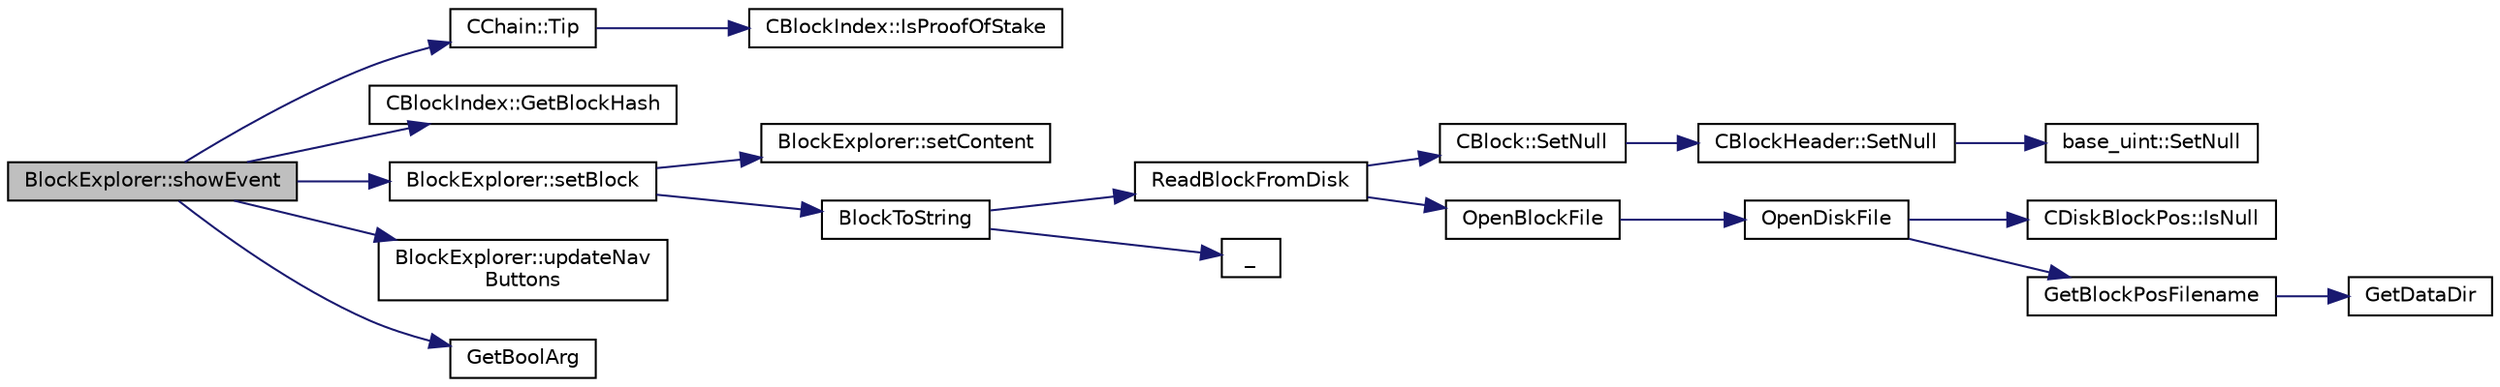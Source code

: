 digraph "BlockExplorer::showEvent"
{
  edge [fontname="Helvetica",fontsize="10",labelfontname="Helvetica",labelfontsize="10"];
  node [fontname="Helvetica",fontsize="10",shape=record];
  rankdir="LR";
  Node291 [label="BlockExplorer::showEvent",height=0.2,width=0.4,color="black", fillcolor="grey75", style="filled", fontcolor="black"];
  Node291 -> Node292 [color="midnightblue",fontsize="10",style="solid",fontname="Helvetica"];
  Node292 [label="CChain::Tip",height=0.2,width=0.4,color="black", fillcolor="white", style="filled",URL="$class_c_chain.html#a40ccefec14f8f3195c08c827af8cf412",tooltip="Returns the index entry for the tip of this chain, or NULL if none. "];
  Node292 -> Node293 [color="midnightblue",fontsize="10",style="solid",fontname="Helvetica"];
  Node293 [label="CBlockIndex::IsProofOfStake",height=0.2,width=0.4,color="black", fillcolor="white", style="filled",URL="$class_c_block_index.html#a2438a891e9d43821c0d99e1bdac56fde"];
  Node291 -> Node294 [color="midnightblue",fontsize="10",style="solid",fontname="Helvetica"];
  Node294 [label="CBlockIndex::GetBlockHash",height=0.2,width=0.4,color="black", fillcolor="white", style="filled",URL="$class_c_block_index.html#a98490a2788c65cdd6ae9002b004dd74c"];
  Node291 -> Node295 [color="midnightblue",fontsize="10",style="solid",fontname="Helvetica"];
  Node295 [label="BlockExplorer::setBlock",height=0.2,width=0.4,color="black", fillcolor="white", style="filled",URL="$class_block_explorer.html#ac6dea0edb51e7410dacc99feaf9af916"];
  Node295 -> Node296 [color="midnightblue",fontsize="10",style="solid",fontname="Helvetica"];
  Node296 [label="BlockExplorer::setContent",height=0.2,width=0.4,color="black", fillcolor="white", style="filled",URL="$class_block_explorer.html#ac46af3a727258870e7ce742210bfd13d"];
  Node295 -> Node297 [color="midnightblue",fontsize="10",style="solid",fontname="Helvetica"];
  Node297 [label="BlockToString",height=0.2,width=0.4,color="black", fillcolor="white", style="filled",URL="$blockexplorer_8cpp.html#a6caededa67ac9ad171dc1a6fac4a708f"];
  Node297 -> Node298 [color="midnightblue",fontsize="10",style="solid",fontname="Helvetica"];
  Node298 [label="ReadBlockFromDisk",height=0.2,width=0.4,color="black", fillcolor="white", style="filled",URL="$main_8cpp.html#a2dc350346749b7da7f4b40c114ee5147"];
  Node298 -> Node299 [color="midnightblue",fontsize="10",style="solid",fontname="Helvetica"];
  Node299 [label="CBlock::SetNull",height=0.2,width=0.4,color="black", fillcolor="white", style="filled",URL="$class_c_block.html#a0410d7ba8d60679c4cf364b82ffffea5"];
  Node299 -> Node300 [color="midnightblue",fontsize="10",style="solid",fontname="Helvetica"];
  Node300 [label="CBlockHeader::SetNull",height=0.2,width=0.4,color="black", fillcolor="white", style="filled",URL="$class_c_block_header.html#ae39c04a4357417d98954a51f53beb78a"];
  Node300 -> Node301 [color="midnightblue",fontsize="10",style="solid",fontname="Helvetica"];
  Node301 [label="base_uint::SetNull",height=0.2,width=0.4,color="black", fillcolor="white", style="filled",URL="$classbase__uint.html#ab7f832a0d48a7da00296497c820ae775"];
  Node298 -> Node302 [color="midnightblue",fontsize="10",style="solid",fontname="Helvetica"];
  Node302 [label="OpenBlockFile",height=0.2,width=0.4,color="black", fillcolor="white", style="filled",URL="$main_8cpp.html#a0d81388930a4ccb6a69b9abdd1ef5097",tooltip="Open a block file (blk?????.dat) "];
  Node302 -> Node303 [color="midnightblue",fontsize="10",style="solid",fontname="Helvetica"];
  Node303 [label="OpenDiskFile",height=0.2,width=0.4,color="black", fillcolor="white", style="filled",URL="$main_8cpp.html#ab15fc61f1d9596ad0aca703ff2c74635"];
  Node303 -> Node304 [color="midnightblue",fontsize="10",style="solid",fontname="Helvetica"];
  Node304 [label="CDiskBlockPos::IsNull",height=0.2,width=0.4,color="black", fillcolor="white", style="filled",URL="$struct_c_disk_block_pos.html#a7dd98fe3f5372d358df61db31899b0af"];
  Node303 -> Node305 [color="midnightblue",fontsize="10",style="solid",fontname="Helvetica"];
  Node305 [label="GetBlockPosFilename",height=0.2,width=0.4,color="black", fillcolor="white", style="filled",URL="$main_8cpp.html#a2f26f074aac584c3398de1dcdac59de9",tooltip="Translation to a filesystem path. "];
  Node305 -> Node306 [color="midnightblue",fontsize="10",style="solid",fontname="Helvetica"];
  Node306 [label="GetDataDir",height=0.2,width=0.4,color="black", fillcolor="white", style="filled",URL="$util_8cpp.html#ab83866a054745d4b30a3948a1b44beba"];
  Node297 -> Node307 [color="midnightblue",fontsize="10",style="solid",fontname="Helvetica"];
  Node307 [label="_",height=0.2,width=0.4,color="black", fillcolor="white", style="filled",URL="$ui__interface_8h.html#aad133bb6103b53cebf03fd01e2f11ba1",tooltip="Translation function: Call Translate signal on UI interface, which returns a boost::optional result..."];
  Node291 -> Node308 [color="midnightblue",fontsize="10",style="solid",fontname="Helvetica"];
  Node308 [label="BlockExplorer::updateNav\lButtons",height=0.2,width=0.4,color="black", fillcolor="white", style="filled",URL="$class_block_explorer.html#ad23de9bcf0ef195c569825d62ee145f3"];
  Node291 -> Node309 [color="midnightblue",fontsize="10",style="solid",fontname="Helvetica"];
  Node309 [label="GetBoolArg",height=0.2,width=0.4,color="black", fillcolor="white", style="filled",URL="$util_8cpp.html#a64d956f1dda7f9a80ab5d594532b906d",tooltip="Return boolean argument or default value. "];
}
